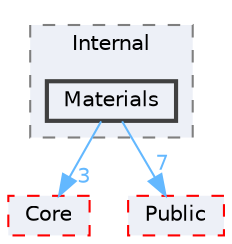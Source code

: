 digraph "Materials"
{
 // INTERACTIVE_SVG=YES
 // LATEX_PDF_SIZE
  bgcolor="transparent";
  edge [fontname=Helvetica,fontsize=10,labelfontname=Helvetica,labelfontsize=10];
  node [fontname=Helvetica,fontsize=10,shape=box,height=0.2,width=0.4];
  compound=true
  subgraph clusterdir_50ab7fab68969305c540afdea88e8a50 {
    graph [ bgcolor="#edf0f7", pencolor="grey50", label="Internal", fontname=Helvetica,fontsize=10 style="filled,dashed", URL="dir_50ab7fab68969305c540afdea88e8a50.html",tooltip=""]
  dir_85289872559f3bef0a2aef160937dc63 [label="Materials", fillcolor="#edf0f7", color="grey25", style="filled,bold", URL="dir_85289872559f3bef0a2aef160937dc63.html",tooltip=""];
  }
  dir_0e6cddcc9caa1238c7f3774224afaa45 [label="Core", fillcolor="#edf0f7", color="red", style="filled,dashed", URL="dir_0e6cddcc9caa1238c7f3774224afaa45.html",tooltip=""];
  dir_1d06a51bfc871a6a1823440d0d72725c [label="Public", fillcolor="#edf0f7", color="red", style="filled,dashed", URL="dir_1d06a51bfc871a6a1823440d0d72725c.html",tooltip=""];
  dir_85289872559f3bef0a2aef160937dc63->dir_0e6cddcc9caa1238c7f3774224afaa45 [headlabel="3", labeldistance=1.5 headhref="dir_000603_000266.html" href="dir_000603_000266.html" color="steelblue1" fontcolor="steelblue1"];
  dir_85289872559f3bef0a2aef160937dc63->dir_1d06a51bfc871a6a1823440d0d72725c [headlabel="7", labeldistance=1.5 headhref="dir_000603_000935.html" href="dir_000603_000935.html" color="steelblue1" fontcolor="steelblue1"];
}
